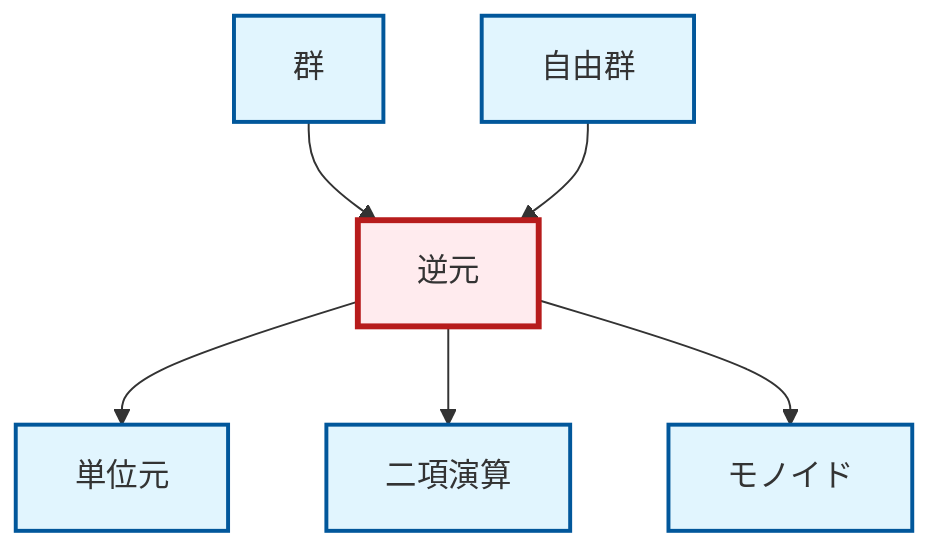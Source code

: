 graph TD
    classDef definition fill:#e1f5fe,stroke:#01579b,stroke-width:2px
    classDef theorem fill:#f3e5f5,stroke:#4a148c,stroke-width:2px
    classDef axiom fill:#fff3e0,stroke:#e65100,stroke-width:2px
    classDef example fill:#e8f5e9,stroke:#1b5e20,stroke-width:2px
    classDef current fill:#ffebee,stroke:#b71c1c,stroke-width:3px
    def-free-group["自由群"]:::definition
    def-inverse-element["逆元"]:::definition
    def-identity-element["単位元"]:::definition
    def-group["群"]:::definition
    def-monoid["モノイド"]:::definition
    def-binary-operation["二項演算"]:::definition
    def-inverse-element --> def-identity-element
    def-group --> def-inverse-element
    def-inverse-element --> def-binary-operation
    def-free-group --> def-inverse-element
    def-inverse-element --> def-monoid
    class def-inverse-element current